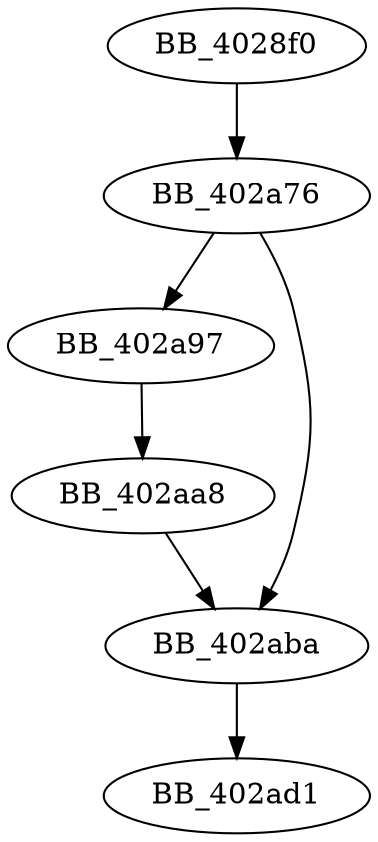 DiGraph sub_4028F0{
BB_4028f0->BB_402a76
BB_402a76->BB_402a97
BB_402a76->BB_402aba
BB_402a97->BB_402aa8
BB_402aa8->BB_402aba
BB_402aba->BB_402ad1
}
